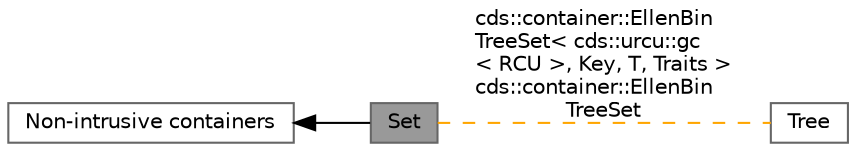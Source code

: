 digraph "Set"
{
 // LATEX_PDF_SIZE
  bgcolor="transparent";
  edge [fontname=Helvetica,fontsize=10,labelfontname=Helvetica,labelfontsize=10];
  node [fontname=Helvetica,fontsize=10,shape=box,height=0.2,width=0.4];
  rankdir=LR;
  Node2 [id="Node000002",label="Non-intrusive containers",height=0.2,width=0.4,color="grey40", fillcolor="white", style="filled",URL="$group__cds__nonintrusive__containers.html",tooltip=" "];
  Node1 [id="Node000001",label="Set",height=0.2,width=0.4,color="gray40", fillcolor="grey60", style="filled", fontcolor="black",tooltip=" "];
  Node3 [id="Node000003",label="Tree",height=0.2,width=0.4,color="grey40", fillcolor="white", style="filled",URL="$group__cds__nonintrusive__tree.html",tooltip=" "];
  Node2->Node1 [shape=plaintext, dir="back", style="solid"];
  Node1->Node3 [shape=plaintext, label="cds::container::EllenBin\lTreeSet\< cds::urcu::gc\l\< RCU \>, Key, T, Traits \>\ncds::container::EllenBin\lTreeSet", color="orange", dir="none", style="dashed"];
}
